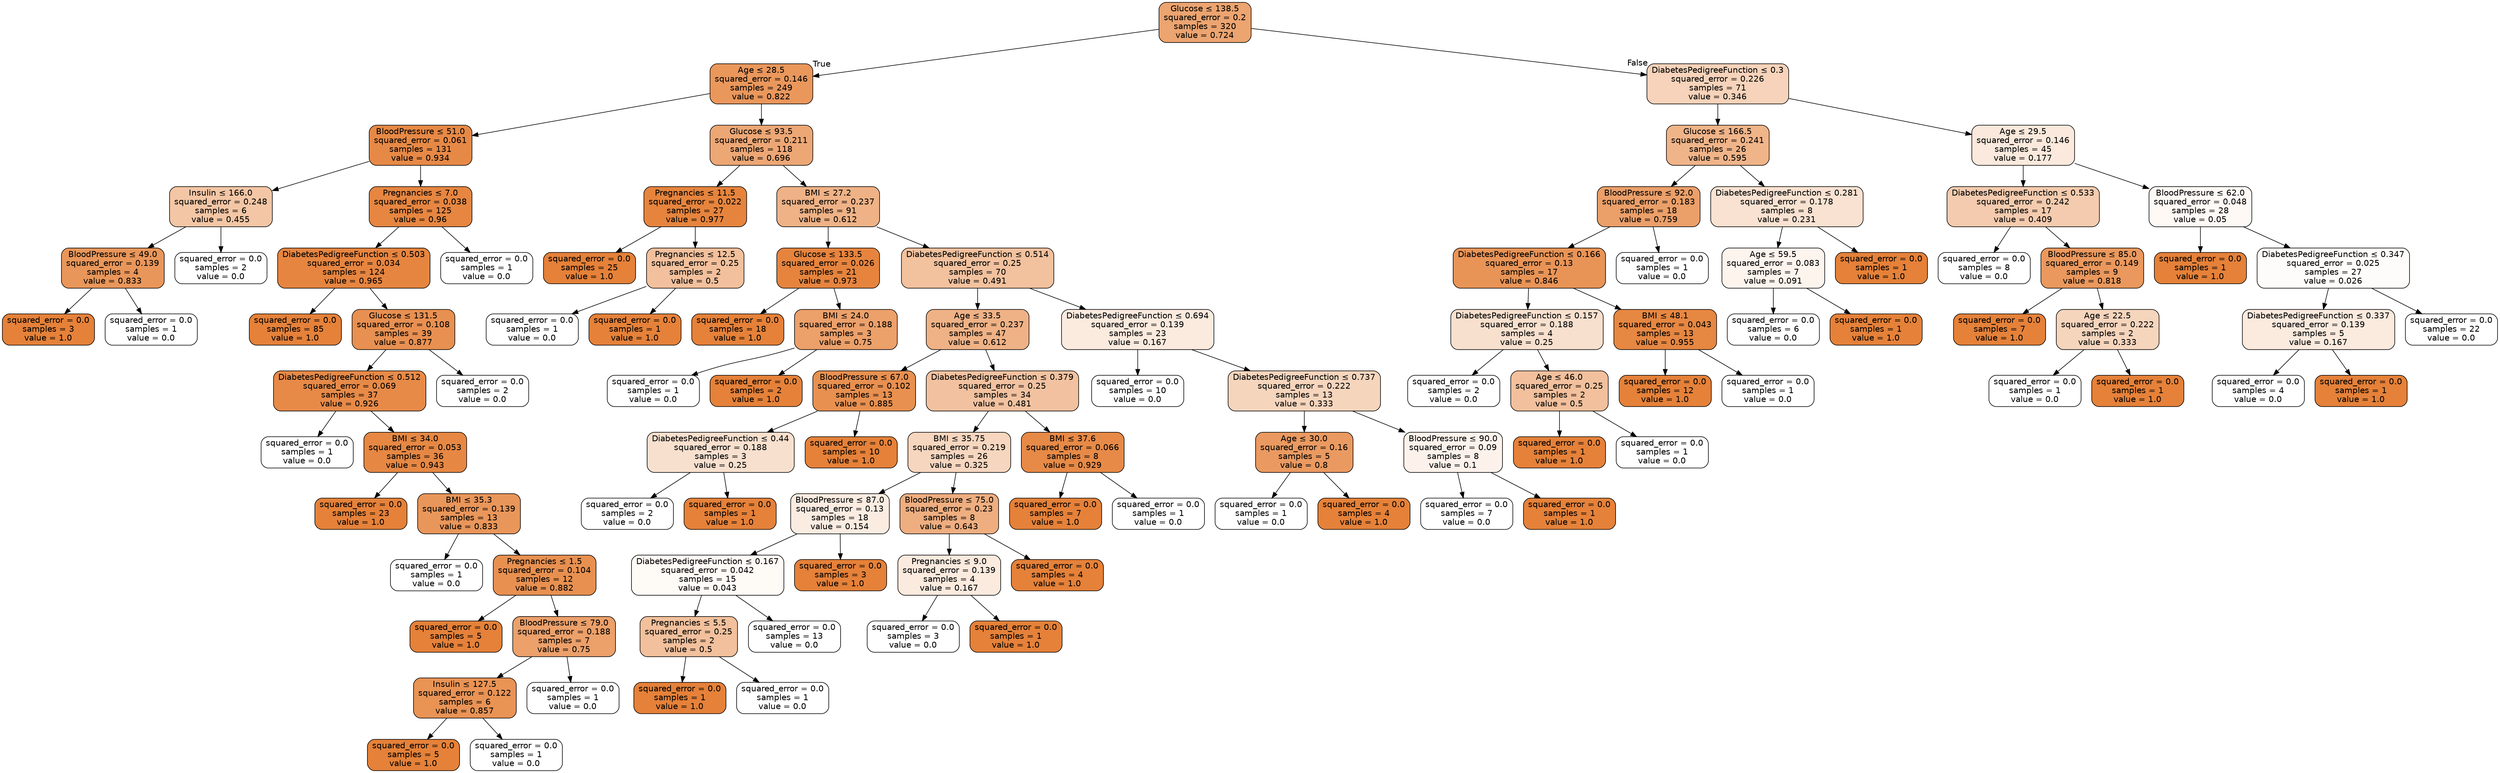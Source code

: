 digraph Tree {
node [shape=box, style="filled, rounded", color="black", fontname="helvetica"] ;
edge [fontname="helvetica"] ;
0 [label=<Glucose &le; 138.5<br/>squared_error = 0.2<br/>samples = 320<br/>value = 0.724>, fillcolor="#eca470"] ;
1 [label=<Age &le; 28.5<br/>squared_error = 0.146<br/>samples = 249<br/>value = 0.822>, fillcolor="#ea975c"] ;
0 -> 1 [labeldistance=2.5, labelangle=45, headlabel="True"] ;
2 [label=<BloodPressure &le; 51.0<br/>squared_error = 0.061<br/>samples = 131<br/>value = 0.934>, fillcolor="#e78946"] ;
1 -> 2 ;
3 [label=<Insulin &le; 166.0<br/>squared_error = 0.248<br/>samples = 6<br/>value = 0.455>, fillcolor="#f3c6a5"] ;
2 -> 3 ;
4 [label=<BloodPressure &le; 49.0<br/>squared_error = 0.139<br/>samples = 4<br/>value = 0.833>, fillcolor="#e9965a"] ;
3 -> 4 ;
5 [label=<squared_error = 0.0<br/>samples = 3<br/>value = 1.0>, fillcolor="#e58139"] ;
4 -> 5 ;
6 [label=<squared_error = 0.0<br/>samples = 1<br/>value = 0.0>, fillcolor="#ffffff"] ;
4 -> 6 ;
7 [label=<squared_error = 0.0<br/>samples = 2<br/>value = 0.0>, fillcolor="#ffffff"] ;
3 -> 7 ;
8 [label=<Pregnancies &le; 7.0<br/>squared_error = 0.038<br/>samples = 125<br/>value = 0.96>, fillcolor="#e68641"] ;
2 -> 8 ;
9 [label=<DiabetesPedigreeFunction &le; 0.503<br/>squared_error = 0.034<br/>samples = 124<br/>value = 0.965>, fillcolor="#e68540"] ;
8 -> 9 ;
10 [label=<squared_error = 0.0<br/>samples = 85<br/>value = 1.0>, fillcolor="#e58139"] ;
9 -> 10 ;
11 [label=<Glucose &le; 131.5<br/>squared_error = 0.108<br/>samples = 39<br/>value = 0.877>, fillcolor="#e89051"] ;
9 -> 11 ;
12 [label=<DiabetesPedigreeFunction &le; 0.512<br/>squared_error = 0.069<br/>samples = 37<br/>value = 0.926>, fillcolor="#e78a48"] ;
11 -> 12 ;
13 [label=<squared_error = 0.0<br/>samples = 1<br/>value = 0.0>, fillcolor="#ffffff"] ;
12 -> 13 ;
14 [label=<BMI &le; 34.0<br/>squared_error = 0.053<br/>samples = 36<br/>value = 0.943>, fillcolor="#e68844"] ;
12 -> 14 ;
15 [label=<squared_error = 0.0<br/>samples = 23<br/>value = 1.0>, fillcolor="#e58139"] ;
14 -> 15 ;
16 [label=<BMI &le; 35.3<br/>squared_error = 0.139<br/>samples = 13<br/>value = 0.833>, fillcolor="#e9965a"] ;
14 -> 16 ;
17 [label=<squared_error = 0.0<br/>samples = 1<br/>value = 0.0>, fillcolor="#ffffff"] ;
16 -> 17 ;
18 [label=<Pregnancies &le; 1.5<br/>squared_error = 0.104<br/>samples = 12<br/>value = 0.882>, fillcolor="#e89050"] ;
16 -> 18 ;
19 [label=<squared_error = 0.0<br/>samples = 5<br/>value = 1.0>, fillcolor="#e58139"] ;
18 -> 19 ;
20 [label=<BloodPressure &le; 79.0<br/>squared_error = 0.188<br/>samples = 7<br/>value = 0.75>, fillcolor="#eca06a"] ;
18 -> 20 ;
21 [label=<Insulin &le; 127.5<br/>squared_error = 0.122<br/>samples = 6<br/>value = 0.857>, fillcolor="#e99355"] ;
20 -> 21 ;
22 [label=<squared_error = 0.0<br/>samples = 5<br/>value = 1.0>, fillcolor="#e58139"] ;
21 -> 22 ;
23 [label=<squared_error = 0.0<br/>samples = 1<br/>value = 0.0>, fillcolor="#ffffff"] ;
21 -> 23 ;
24 [label=<squared_error = 0.0<br/>samples = 1<br/>value = 0.0>, fillcolor="#ffffff"] ;
20 -> 24 ;
25 [label=<squared_error = 0.0<br/>samples = 2<br/>value = 0.0>, fillcolor="#ffffff"] ;
11 -> 25 ;
26 [label=<squared_error = 0.0<br/>samples = 1<br/>value = 0.0>, fillcolor="#ffffff"] ;
8 -> 26 ;
27 [label=<Glucose &le; 93.5<br/>squared_error = 0.211<br/>samples = 118<br/>value = 0.696>, fillcolor="#eda775"] ;
1 -> 27 ;
28 [label=<Pregnancies &le; 11.5<br/>squared_error = 0.022<br/>samples = 27<br/>value = 0.977>, fillcolor="#e6843d"] ;
27 -> 28 ;
29 [label=<squared_error = 0.0<br/>samples = 25<br/>value = 1.0>, fillcolor="#e58139"] ;
28 -> 29 ;
30 [label=<Pregnancies &le; 12.5<br/>squared_error = 0.25<br/>samples = 2<br/>value = 0.5>, fillcolor="#f2c09c"] ;
28 -> 30 ;
31 [label=<squared_error = 0.0<br/>samples = 1<br/>value = 0.0>, fillcolor="#ffffff"] ;
30 -> 31 ;
32 [label=<squared_error = 0.0<br/>samples = 1<br/>value = 1.0>, fillcolor="#e58139"] ;
30 -> 32 ;
33 [label=<BMI &le; 27.2<br/>squared_error = 0.237<br/>samples = 91<br/>value = 0.612>, fillcolor="#efb286"] ;
27 -> 33 ;
34 [label=<Glucose &le; 133.5<br/>squared_error = 0.026<br/>samples = 21<br/>value = 0.973>, fillcolor="#e6843e"] ;
33 -> 34 ;
35 [label=<squared_error = 0.0<br/>samples = 18<br/>value = 1.0>, fillcolor="#e58139"] ;
34 -> 35 ;
36 [label=<BMI &le; 24.0<br/>squared_error = 0.188<br/>samples = 3<br/>value = 0.75>, fillcolor="#eca06a"] ;
34 -> 36 ;
37 [label=<squared_error = 0.0<br/>samples = 1<br/>value = 0.0>, fillcolor="#ffffff"] ;
36 -> 37 ;
38 [label=<squared_error = 0.0<br/>samples = 2<br/>value = 1.0>, fillcolor="#e58139"] ;
36 -> 38 ;
39 [label=<DiabetesPedigreeFunction &le; 0.514<br/>squared_error = 0.25<br/>samples = 70<br/>value = 0.491>, fillcolor="#f2c19e"] ;
33 -> 39 ;
40 [label=<Age &le; 33.5<br/>squared_error = 0.237<br/>samples = 47<br/>value = 0.612>, fillcolor="#efb286"] ;
39 -> 40 ;
41 [label=<BloodPressure &le; 67.0<br/>squared_error = 0.102<br/>samples = 13<br/>value = 0.885>, fillcolor="#e89050"] ;
40 -> 41 ;
42 [label=<DiabetesPedigreeFunction &le; 0.44<br/>squared_error = 0.188<br/>samples = 3<br/>value = 0.25>, fillcolor="#f8e0ce"] ;
41 -> 42 ;
43 [label=<squared_error = 0.0<br/>samples = 2<br/>value = 0.0>, fillcolor="#ffffff"] ;
42 -> 43 ;
44 [label=<squared_error = 0.0<br/>samples = 1<br/>value = 1.0>, fillcolor="#e58139"] ;
42 -> 44 ;
45 [label=<squared_error = 0.0<br/>samples = 10<br/>value = 1.0>, fillcolor="#e58139"] ;
41 -> 45 ;
46 [label=<DiabetesPedigreeFunction &le; 0.379<br/>squared_error = 0.25<br/>samples = 34<br/>value = 0.481>, fillcolor="#f2c2a0"] ;
40 -> 46 ;
47 [label=<BMI &le; 35.75<br/>squared_error = 0.219<br/>samples = 26<br/>value = 0.325>, fillcolor="#f7d6bf"] ;
46 -> 47 ;
48 [label=<BloodPressure &le; 87.0<br/>squared_error = 0.13<br/>samples = 18<br/>value = 0.154>, fillcolor="#fbece1"] ;
47 -> 48 ;
49 [label=<DiabetesPedigreeFunction &le; 0.167<br/>squared_error = 0.042<br/>samples = 15<br/>value = 0.043>, fillcolor="#fefaf6"] ;
48 -> 49 ;
50 [label=<Pregnancies &le; 5.5<br/>squared_error = 0.25<br/>samples = 2<br/>value = 0.5>, fillcolor="#f2c09c"] ;
49 -> 50 ;
51 [label=<squared_error = 0.0<br/>samples = 1<br/>value = 1.0>, fillcolor="#e58139"] ;
50 -> 51 ;
52 [label=<squared_error = 0.0<br/>samples = 1<br/>value = 0.0>, fillcolor="#ffffff"] ;
50 -> 52 ;
53 [label=<squared_error = 0.0<br/>samples = 13<br/>value = 0.0>, fillcolor="#ffffff"] ;
49 -> 53 ;
54 [label=<squared_error = 0.0<br/>samples = 3<br/>value = 1.0>, fillcolor="#e58139"] ;
48 -> 54 ;
55 [label=<BloodPressure &le; 75.0<br/>squared_error = 0.23<br/>samples = 8<br/>value = 0.643>, fillcolor="#eeae80"] ;
47 -> 55 ;
56 [label=<Pregnancies &le; 9.0<br/>squared_error = 0.139<br/>samples = 4<br/>value = 0.167>, fillcolor="#fbeade"] ;
55 -> 56 ;
57 [label=<squared_error = 0.0<br/>samples = 3<br/>value = 0.0>, fillcolor="#ffffff"] ;
56 -> 57 ;
58 [label=<squared_error = 0.0<br/>samples = 1<br/>value = 1.0>, fillcolor="#e58139"] ;
56 -> 58 ;
59 [label=<squared_error = 0.0<br/>samples = 4<br/>value = 1.0>, fillcolor="#e58139"] ;
55 -> 59 ;
60 [label=<BMI &le; 37.6<br/>squared_error = 0.066<br/>samples = 8<br/>value = 0.929>, fillcolor="#e78a47"] ;
46 -> 60 ;
61 [label=<squared_error = 0.0<br/>samples = 7<br/>value = 1.0>, fillcolor="#e58139"] ;
60 -> 61 ;
62 [label=<squared_error = 0.0<br/>samples = 1<br/>value = 0.0>, fillcolor="#ffffff"] ;
60 -> 62 ;
63 [label=<DiabetesPedigreeFunction &le; 0.694<br/>squared_error = 0.139<br/>samples = 23<br/>value = 0.167>, fillcolor="#fbeade"] ;
39 -> 63 ;
64 [label=<squared_error = 0.0<br/>samples = 10<br/>value = 0.0>, fillcolor="#ffffff"] ;
63 -> 64 ;
65 [label=<DiabetesPedigreeFunction &le; 0.737<br/>squared_error = 0.222<br/>samples = 13<br/>value = 0.333>, fillcolor="#f6d5bd"] ;
63 -> 65 ;
66 [label=<Age &le; 30.0<br/>squared_error = 0.16<br/>samples = 5<br/>value = 0.8>, fillcolor="#ea9a61"] ;
65 -> 66 ;
67 [label=<squared_error = 0.0<br/>samples = 1<br/>value = 0.0>, fillcolor="#ffffff"] ;
66 -> 67 ;
68 [label=<squared_error = 0.0<br/>samples = 4<br/>value = 1.0>, fillcolor="#e58139"] ;
66 -> 68 ;
69 [label=<BloodPressure &le; 90.0<br/>squared_error = 0.09<br/>samples = 8<br/>value = 0.1>, fillcolor="#fcf2eb"] ;
65 -> 69 ;
70 [label=<squared_error = 0.0<br/>samples = 7<br/>value = 0.0>, fillcolor="#ffffff"] ;
69 -> 70 ;
71 [label=<squared_error = 0.0<br/>samples = 1<br/>value = 1.0>, fillcolor="#e58139"] ;
69 -> 71 ;
72 [label=<DiabetesPedigreeFunction &le; 0.3<br/>squared_error = 0.226<br/>samples = 71<br/>value = 0.346>, fillcolor="#f6d3ba"] ;
0 -> 72 [labeldistance=2.5, labelangle=-45, headlabel="False"] ;
73 [label=<Glucose &le; 166.5<br/>squared_error = 0.241<br/>samples = 26<br/>value = 0.595>, fillcolor="#f0b489"] ;
72 -> 73 ;
74 [label=<BloodPressure &le; 92.0<br/>squared_error = 0.183<br/>samples = 18<br/>value = 0.759>, fillcolor="#eb9f69"] ;
73 -> 74 ;
75 [label=<DiabetesPedigreeFunction &le; 0.166<br/>squared_error = 0.13<br/>samples = 17<br/>value = 0.846>, fillcolor="#e99457"] ;
74 -> 75 ;
76 [label=<DiabetesPedigreeFunction &le; 0.157<br/>squared_error = 0.188<br/>samples = 4<br/>value = 0.25>, fillcolor="#f8e0ce"] ;
75 -> 76 ;
77 [label=<squared_error = 0.0<br/>samples = 2<br/>value = 0.0>, fillcolor="#ffffff"] ;
76 -> 77 ;
78 [label=<Age &le; 46.0<br/>squared_error = 0.25<br/>samples = 2<br/>value = 0.5>, fillcolor="#f2c09c"] ;
76 -> 78 ;
79 [label=<squared_error = 0.0<br/>samples = 1<br/>value = 1.0>, fillcolor="#e58139"] ;
78 -> 79 ;
80 [label=<squared_error = 0.0<br/>samples = 1<br/>value = 0.0>, fillcolor="#ffffff"] ;
78 -> 80 ;
81 [label=<BMI &le; 48.1<br/>squared_error = 0.043<br/>samples = 13<br/>value = 0.955>, fillcolor="#e68742"] ;
75 -> 81 ;
82 [label=<squared_error = 0.0<br/>samples = 12<br/>value = 1.0>, fillcolor="#e58139"] ;
81 -> 82 ;
83 [label=<squared_error = 0.0<br/>samples = 1<br/>value = 0.0>, fillcolor="#ffffff"] ;
81 -> 83 ;
84 [label=<squared_error = 0.0<br/>samples = 1<br/>value = 0.0>, fillcolor="#ffffff"] ;
74 -> 84 ;
85 [label=<DiabetesPedigreeFunction &le; 0.281<br/>squared_error = 0.178<br/>samples = 8<br/>value = 0.231>, fillcolor="#f9e2d1"] ;
73 -> 85 ;
86 [label=<Age &le; 59.5<br/>squared_error = 0.083<br/>samples = 7<br/>value = 0.091>, fillcolor="#fdf4ed"] ;
85 -> 86 ;
87 [label=<squared_error = 0.0<br/>samples = 6<br/>value = 0.0>, fillcolor="#ffffff"] ;
86 -> 87 ;
88 [label=<squared_error = 0.0<br/>samples = 1<br/>value = 1.0>, fillcolor="#e58139"] ;
86 -> 88 ;
89 [label=<squared_error = 0.0<br/>samples = 1<br/>value = 1.0>, fillcolor="#e58139"] ;
85 -> 89 ;
90 [label=<Age &le; 29.5<br/>squared_error = 0.146<br/>samples = 45<br/>value = 0.177>, fillcolor="#fae9dc"] ;
72 -> 90 ;
91 [label=<DiabetesPedigreeFunction &le; 0.533<br/>squared_error = 0.242<br/>samples = 17<br/>value = 0.409>, fillcolor="#f4cbae"] ;
90 -> 91 ;
92 [label=<squared_error = 0.0<br/>samples = 8<br/>value = 0.0>, fillcolor="#ffffff"] ;
91 -> 92 ;
93 [label=<BloodPressure &le; 85.0<br/>squared_error = 0.149<br/>samples = 9<br/>value = 0.818>, fillcolor="#ea985d"] ;
91 -> 93 ;
94 [label=<squared_error = 0.0<br/>samples = 7<br/>value = 1.0>, fillcolor="#e58139"] ;
93 -> 94 ;
95 [label=<Age &le; 22.5<br/>squared_error = 0.222<br/>samples = 2<br/>value = 0.333>, fillcolor="#f6d5bd"] ;
93 -> 95 ;
96 [label=<squared_error = 0.0<br/>samples = 1<br/>value = 0.0>, fillcolor="#ffffff"] ;
95 -> 96 ;
97 [label=<squared_error = 0.0<br/>samples = 1<br/>value = 1.0>, fillcolor="#e58139"] ;
95 -> 97 ;
98 [label=<BloodPressure &le; 62.0<br/>squared_error = 0.048<br/>samples = 28<br/>value = 0.05>, fillcolor="#fef9f5"] ;
90 -> 98 ;
99 [label=<squared_error = 0.0<br/>samples = 1<br/>value = 1.0>, fillcolor="#e58139"] ;
98 -> 99 ;
100 [label=<DiabetesPedigreeFunction &le; 0.347<br/>squared_error = 0.025<br/>samples = 27<br/>value = 0.026>, fillcolor="#fefcfa"] ;
98 -> 100 ;
101 [label=<DiabetesPedigreeFunction &le; 0.337<br/>squared_error = 0.139<br/>samples = 5<br/>value = 0.167>, fillcolor="#fbeade"] ;
100 -> 101 ;
102 [label=<squared_error = 0.0<br/>samples = 4<br/>value = 0.0>, fillcolor="#ffffff"] ;
101 -> 102 ;
103 [label=<squared_error = 0.0<br/>samples = 1<br/>value = 1.0>, fillcolor="#e58139"] ;
101 -> 103 ;
104 [label=<squared_error = 0.0<br/>samples = 22<br/>value = 0.0>, fillcolor="#ffffff"] ;
100 -> 104 ;
}